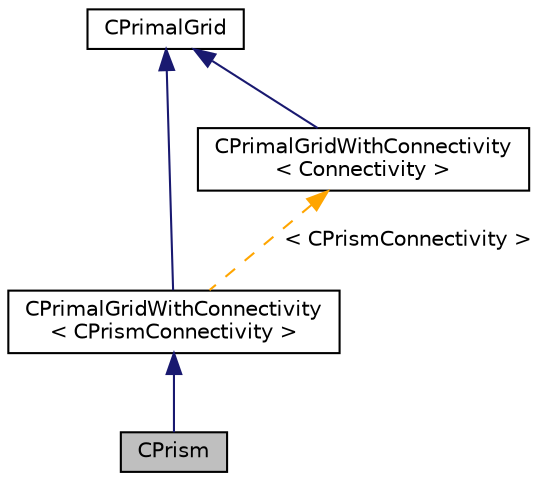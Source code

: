 digraph "CPrism"
{
 // LATEX_PDF_SIZE
  edge [fontname="Helvetica",fontsize="10",labelfontname="Helvetica",labelfontsize="10"];
  node [fontname="Helvetica",fontsize="10",shape=record];
  Node1 [label="CPrism",height=0.2,width=0.4,color="black", fillcolor="grey75", style="filled", fontcolor="black",tooltip="Class for prism element definition."];
  Node2 -> Node1 [dir="back",color="midnightblue",fontsize="10",style="solid",fontname="Helvetica"];
  Node2 [label="CPrimalGridWithConnectivity\l\< CPrismConnectivity \>",height=0.2,width=0.4,color="black", fillcolor="white", style="filled",URL="$classCPrimalGridWithConnectivity.html",tooltip=" "];
  Node3 -> Node2 [dir="back",color="midnightblue",fontsize="10",style="solid",fontname="Helvetica"];
  Node3 [label="CPrimalGrid",height=0.2,width=0.4,color="black", fillcolor="white", style="filled",URL="$classCPrimalGrid.html",tooltip="Class to define the numerical primal grid."];
  Node4 -> Node2 [dir="back",color="orange",fontsize="10",style="dashed",label=" \< CPrismConnectivity \>" ,fontname="Helvetica"];
  Node4 [label="CPrimalGridWithConnectivity\l\< Connectivity \>",height=0.2,width=0.4,color="black", fillcolor="white", style="filled",URL="$classCPrimalGridWithConnectivity.html",tooltip="Override the connectivity getters of CPrimalGrid."];
  Node3 -> Node4 [dir="back",color="midnightblue",fontsize="10",style="solid",fontname="Helvetica"];
}
